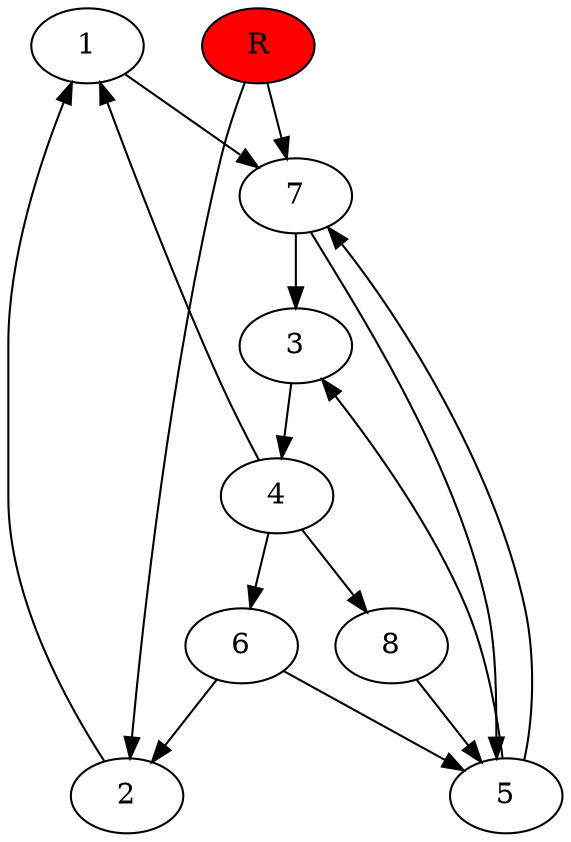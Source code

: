 digraph prb11484 {
	1
	2
	3
	4
	5
	6
	7
	8
	R [fillcolor="#ff0000" style=filled]
	1 -> 7
	2 -> 1
	3 -> 4
	4 -> 1
	4 -> 6
	4 -> 8
	5 -> 3
	5 -> 7
	6 -> 2
	6 -> 5
	7 -> 3
	7 -> 5
	8 -> 5
	R -> 2
	R -> 7
}
